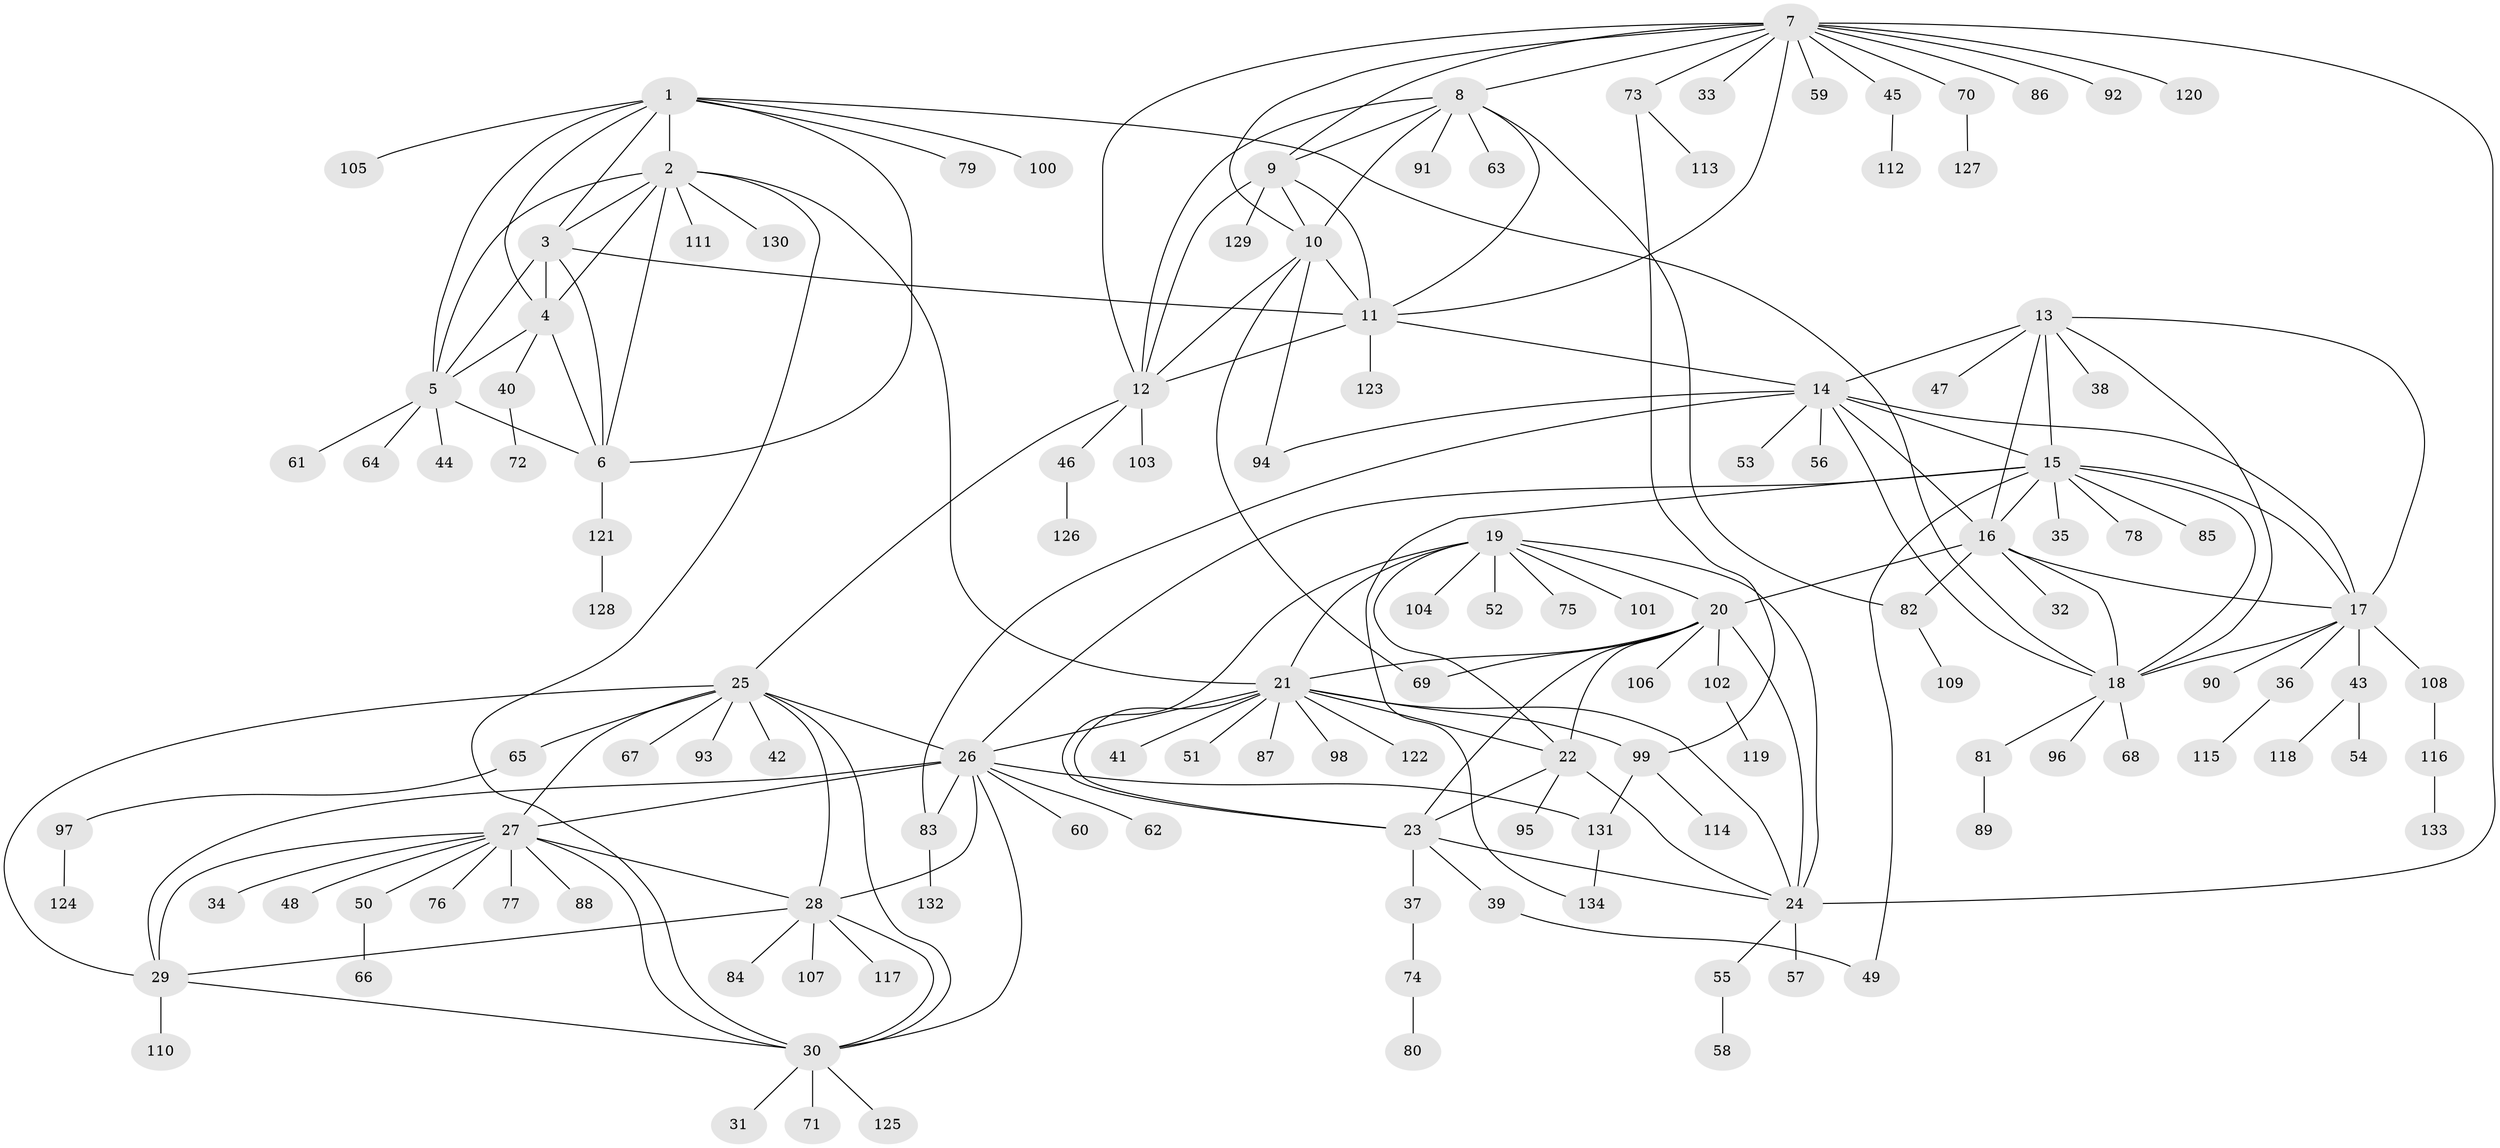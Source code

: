 // Generated by graph-tools (version 1.1) at 2025/26/03/09/25 03:26:47]
// undirected, 134 vertices, 197 edges
graph export_dot {
graph [start="1"]
  node [color=gray90,style=filled];
  1;
  2;
  3;
  4;
  5;
  6;
  7;
  8;
  9;
  10;
  11;
  12;
  13;
  14;
  15;
  16;
  17;
  18;
  19;
  20;
  21;
  22;
  23;
  24;
  25;
  26;
  27;
  28;
  29;
  30;
  31;
  32;
  33;
  34;
  35;
  36;
  37;
  38;
  39;
  40;
  41;
  42;
  43;
  44;
  45;
  46;
  47;
  48;
  49;
  50;
  51;
  52;
  53;
  54;
  55;
  56;
  57;
  58;
  59;
  60;
  61;
  62;
  63;
  64;
  65;
  66;
  67;
  68;
  69;
  70;
  71;
  72;
  73;
  74;
  75;
  76;
  77;
  78;
  79;
  80;
  81;
  82;
  83;
  84;
  85;
  86;
  87;
  88;
  89;
  90;
  91;
  92;
  93;
  94;
  95;
  96;
  97;
  98;
  99;
  100;
  101;
  102;
  103;
  104;
  105;
  106;
  107;
  108;
  109;
  110;
  111;
  112;
  113;
  114;
  115;
  116;
  117;
  118;
  119;
  120;
  121;
  122;
  123;
  124;
  125;
  126;
  127;
  128;
  129;
  130;
  131;
  132;
  133;
  134;
  1 -- 2;
  1 -- 3;
  1 -- 4;
  1 -- 5;
  1 -- 6;
  1 -- 18;
  1 -- 79;
  1 -- 100;
  1 -- 105;
  2 -- 3;
  2 -- 4;
  2 -- 5;
  2 -- 6;
  2 -- 21;
  2 -- 30;
  2 -- 111;
  2 -- 130;
  3 -- 4;
  3 -- 5;
  3 -- 6;
  3 -- 11;
  4 -- 5;
  4 -- 6;
  4 -- 40;
  5 -- 6;
  5 -- 44;
  5 -- 61;
  5 -- 64;
  6 -- 121;
  7 -- 8;
  7 -- 9;
  7 -- 10;
  7 -- 11;
  7 -- 12;
  7 -- 24;
  7 -- 33;
  7 -- 45;
  7 -- 59;
  7 -- 70;
  7 -- 73;
  7 -- 86;
  7 -- 92;
  7 -- 120;
  8 -- 9;
  8 -- 10;
  8 -- 11;
  8 -- 12;
  8 -- 63;
  8 -- 82;
  8 -- 91;
  9 -- 10;
  9 -- 11;
  9 -- 12;
  9 -- 129;
  10 -- 11;
  10 -- 12;
  10 -- 69;
  10 -- 94;
  11 -- 12;
  11 -- 14;
  11 -- 123;
  12 -- 25;
  12 -- 46;
  12 -- 103;
  13 -- 14;
  13 -- 15;
  13 -- 16;
  13 -- 17;
  13 -- 18;
  13 -- 38;
  13 -- 47;
  14 -- 15;
  14 -- 16;
  14 -- 17;
  14 -- 18;
  14 -- 53;
  14 -- 56;
  14 -- 83;
  14 -- 94;
  15 -- 16;
  15 -- 17;
  15 -- 18;
  15 -- 26;
  15 -- 35;
  15 -- 49;
  15 -- 78;
  15 -- 85;
  15 -- 134;
  16 -- 17;
  16 -- 18;
  16 -- 20;
  16 -- 32;
  16 -- 82;
  17 -- 18;
  17 -- 36;
  17 -- 43;
  17 -- 90;
  17 -- 108;
  18 -- 68;
  18 -- 81;
  18 -- 96;
  19 -- 20;
  19 -- 21;
  19 -- 22;
  19 -- 23;
  19 -- 24;
  19 -- 52;
  19 -- 75;
  19 -- 101;
  19 -- 104;
  20 -- 21;
  20 -- 22;
  20 -- 23;
  20 -- 24;
  20 -- 69;
  20 -- 102;
  20 -- 106;
  21 -- 22;
  21 -- 23;
  21 -- 24;
  21 -- 26;
  21 -- 41;
  21 -- 51;
  21 -- 87;
  21 -- 98;
  21 -- 99;
  21 -- 122;
  22 -- 23;
  22 -- 24;
  22 -- 95;
  23 -- 24;
  23 -- 37;
  23 -- 39;
  24 -- 55;
  24 -- 57;
  25 -- 26;
  25 -- 27;
  25 -- 28;
  25 -- 29;
  25 -- 30;
  25 -- 42;
  25 -- 65;
  25 -- 67;
  25 -- 93;
  26 -- 27;
  26 -- 28;
  26 -- 29;
  26 -- 30;
  26 -- 60;
  26 -- 62;
  26 -- 83;
  26 -- 131;
  27 -- 28;
  27 -- 29;
  27 -- 30;
  27 -- 34;
  27 -- 48;
  27 -- 50;
  27 -- 76;
  27 -- 77;
  27 -- 88;
  28 -- 29;
  28 -- 30;
  28 -- 84;
  28 -- 107;
  28 -- 117;
  29 -- 30;
  29 -- 110;
  30 -- 31;
  30 -- 71;
  30 -- 125;
  36 -- 115;
  37 -- 74;
  39 -- 49;
  40 -- 72;
  43 -- 54;
  43 -- 118;
  45 -- 112;
  46 -- 126;
  50 -- 66;
  55 -- 58;
  65 -- 97;
  70 -- 127;
  73 -- 99;
  73 -- 113;
  74 -- 80;
  81 -- 89;
  82 -- 109;
  83 -- 132;
  97 -- 124;
  99 -- 114;
  99 -- 131;
  102 -- 119;
  108 -- 116;
  116 -- 133;
  121 -- 128;
  131 -- 134;
}
